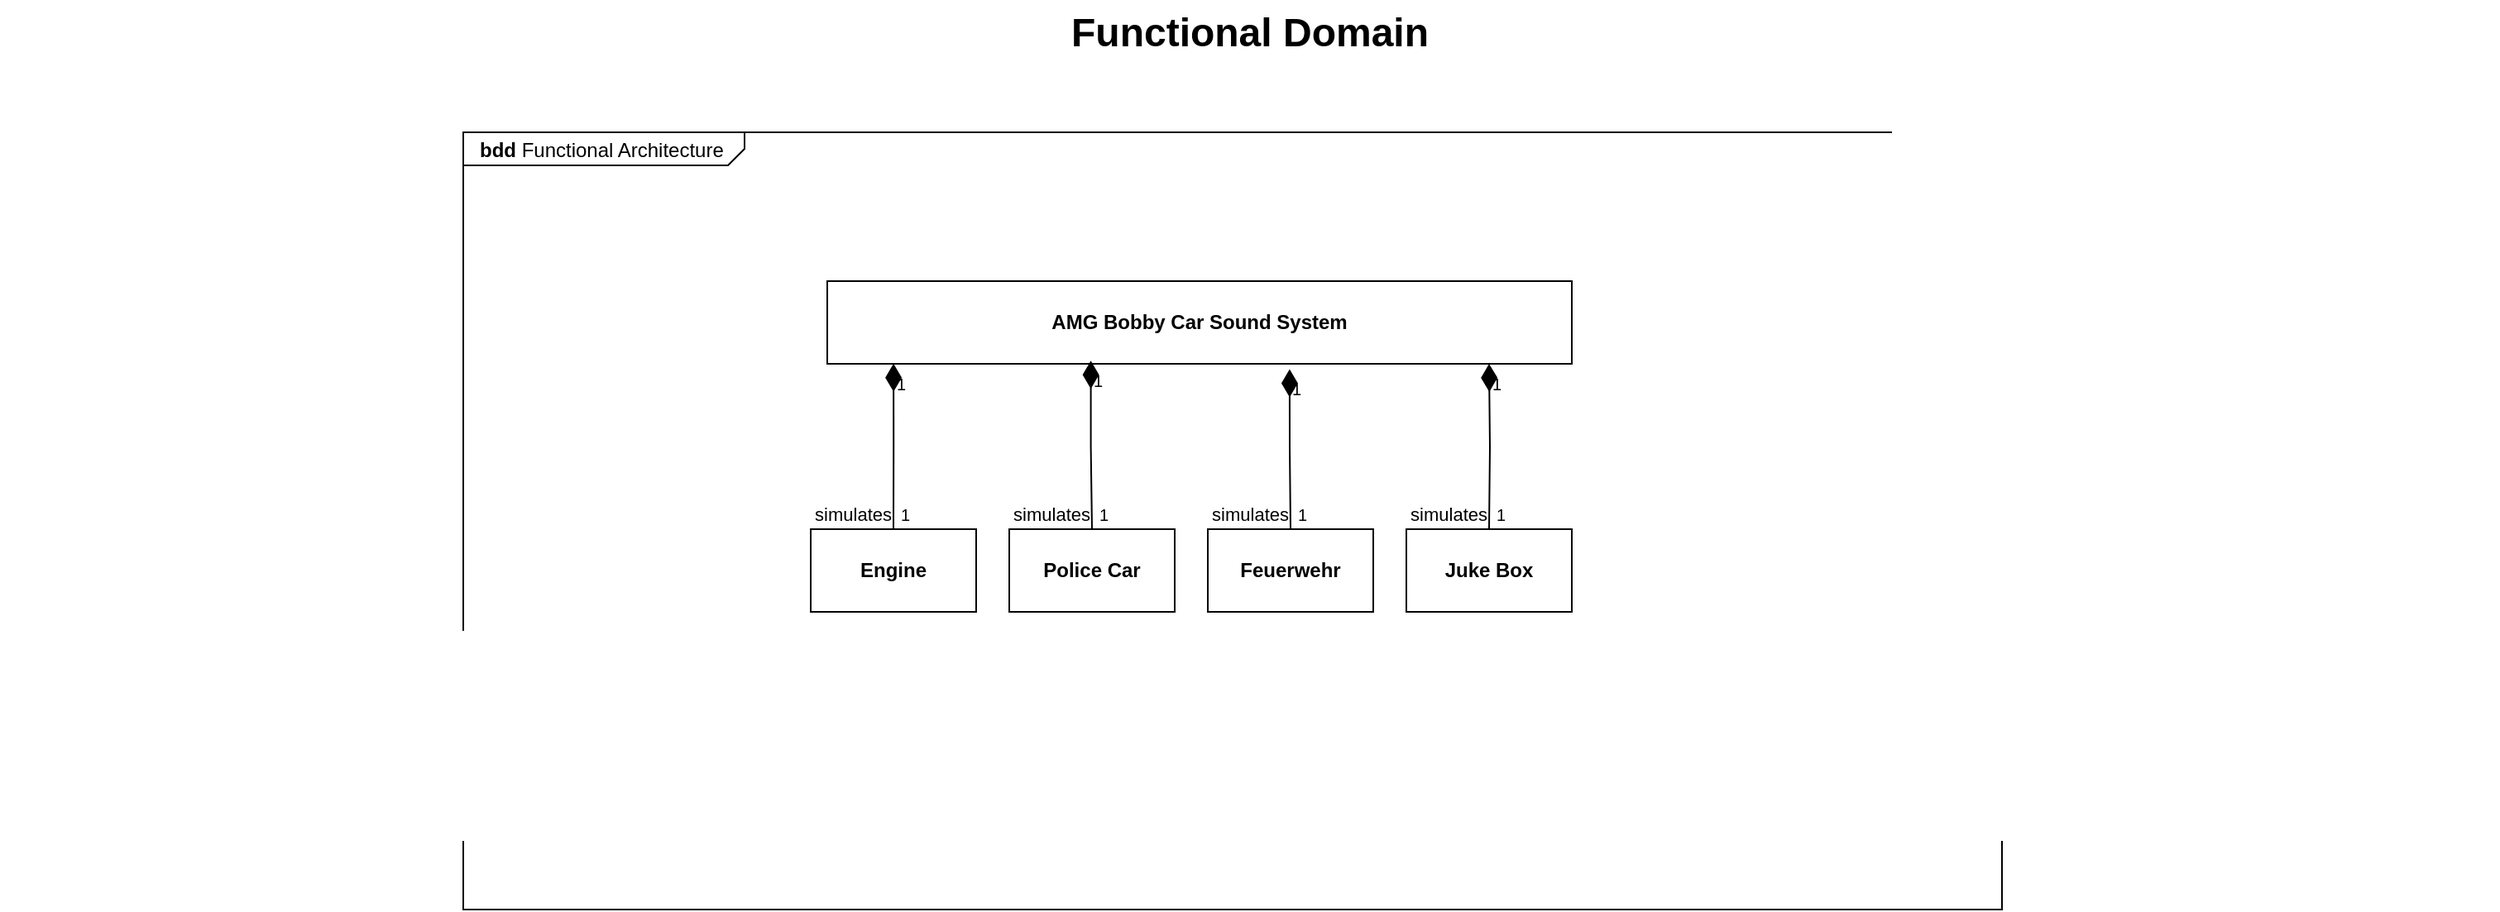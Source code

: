 <mxfile version="22.1.21" type="github">
  <diagram name="Page-1" id="929967ad-93f9-6ef4-fab6-5d389245f69c">
    <mxGraphModel dx="2058" dy="1097" grid="1" gridSize="10" guides="1" tooltips="1" connect="1" arrows="1" fold="1" page="1" pageScale="1.5" pageWidth="1169" pageHeight="826" background="none" math="0" shadow="0">
      <root>
        <mxCell id="0" style=";html=1;" />
        <mxCell id="1" style=";html=1;" parent="0" />
        <mxCell id="1672d66443f91eb5-23" value="Functional Domain" style="text;strokeColor=none;fillColor=none;html=1;fontSize=24;fontStyle=1;verticalAlign=middle;align=center;" parent="1" vertex="1">
          <mxGeometry x="120" y="40" width="1510" height="40" as="geometry" />
        </mxCell>
        <mxCell id="q4jWcIzgWbO0Su68soDs-5" value="&lt;p style=&quot;margin:0px;margin-top:4px;margin-left:10px;text-align:left;&quot;&gt;&lt;b&gt;bdd&lt;/b&gt;&amp;nbsp;Functional Architecture&lt;/p&gt;" style="html=1;shape=mxgraph.sysml.package;labelX=170.86;align=left;spacingLeft=10;overflow=fill;recursiveResize=0;" vertex="1" parent="1">
          <mxGeometry x="400" y="120" width="930" height="470" as="geometry" />
        </mxCell>
        <mxCell id="q4jWcIzgWbO0Su68soDs-6" value="AMG Bobby Car Sound System" style="strokeColor=inherit;fillColor=inherit;gradientColor=inherit;shape=rect;fontStyle=1;html=1;whiteSpace=wrap;align=center;" vertex="1" parent="q4jWcIzgWbO0Su68soDs-5">
          <mxGeometry x="220" y="90" width="450" height="50" as="geometry" />
        </mxCell>
        <mxCell id="q4jWcIzgWbO0Su68soDs-7" value="Engine" style="strokeColor=inherit;fillColor=inherit;gradientColor=inherit;shape=rect;fontStyle=1;html=1;whiteSpace=wrap;align=center;" vertex="1" parent="q4jWcIzgWbO0Su68soDs-5">
          <mxGeometry x="210" y="240" width="100" height="50" as="geometry" />
        </mxCell>
        <mxCell id="q4jWcIzgWbO0Su68soDs-8" value="simulates" style="strokeColor=inherit;fillColor=inherit;gradientColor=inherit;align=right;html=1;verticalAlign=bottom;endArrow=none;startArrow=diamondThin;startSize=14;startFill=1;edgeStyle=orthogonalEdgeStyle;endFill=0;labelBackgroundColor=none;rounded=0;exitX=0.089;exitY=0.997;exitDx=0;exitDy=0;exitPerimeter=0;" edge="1" parent="q4jWcIzgWbO0Su68soDs-5" source="q4jWcIzgWbO0Su68soDs-6" target="q4jWcIzgWbO0Su68soDs-7">
          <mxGeometry x="1" relative="1" as="geometry" />
        </mxCell>
        <mxCell id="q4jWcIzgWbO0Su68soDs-9" value="1" style="resizable=0;html=1;align=left;verticalAlign=top;labelBackgroundColor=none;fontSize=10" connectable="0" vertex="1" parent="q4jWcIzgWbO0Su68soDs-8">
          <mxGeometry x="-1" relative="1" as="geometry" />
        </mxCell>
        <mxCell id="q4jWcIzgWbO0Su68soDs-10" value="1" style="resizable=0;html=1;align=right;verticalAlign=top;labelBackgroundColor=none;fontSize=10" connectable="0" vertex="1" parent="q4jWcIzgWbO0Su68soDs-8">
          <mxGeometry x="1" relative="1" as="geometry">
            <mxPoint x="10" y="-21" as="offset" />
          </mxGeometry>
        </mxCell>
        <mxCell id="q4jWcIzgWbO0Su68soDs-12" value="Police Car" style="strokeColor=inherit;fillColor=inherit;gradientColor=inherit;shape=rect;fontStyle=1;html=1;whiteSpace=wrap;align=center;" vertex="1" parent="q4jWcIzgWbO0Su68soDs-5">
          <mxGeometry x="330" y="240" width="100" height="50" as="geometry" />
        </mxCell>
        <mxCell id="q4jWcIzgWbO0Su68soDs-13" value="simulates" style="strokeColor=inherit;fillColor=inherit;gradientColor=inherit;align=right;html=1;verticalAlign=bottom;endArrow=none;startArrow=diamondThin;startSize=14;startFill=1;edgeStyle=orthogonalEdgeStyle;endFill=0;labelBackgroundColor=none;rounded=0;exitX=0.354;exitY=0.963;exitDx=0;exitDy=0;exitPerimeter=0;" edge="1" parent="q4jWcIzgWbO0Su68soDs-5" source="q4jWcIzgWbO0Su68soDs-6" target="q4jWcIzgWbO0Su68soDs-12">
          <mxGeometry x="1" relative="1" as="geometry">
            <mxPoint x="440" y="125" as="sourcePoint" />
            <mxPoint x="270" y="250" as="targetPoint" />
          </mxGeometry>
        </mxCell>
        <mxCell id="q4jWcIzgWbO0Su68soDs-14" value="1" style="resizable=0;html=1;align=left;verticalAlign=top;labelBackgroundColor=none;fontSize=10" connectable="0" vertex="1" parent="q4jWcIzgWbO0Su68soDs-13">
          <mxGeometry x="-1" relative="1" as="geometry" />
        </mxCell>
        <mxCell id="q4jWcIzgWbO0Su68soDs-15" value="1" style="resizable=0;html=1;align=right;verticalAlign=top;labelBackgroundColor=none;fontSize=10" connectable="0" vertex="1" parent="q4jWcIzgWbO0Su68soDs-13">
          <mxGeometry x="1" relative="1" as="geometry">
            <mxPoint x="10" y="-21" as="offset" />
          </mxGeometry>
        </mxCell>
        <mxCell id="q4jWcIzgWbO0Su68soDs-16" value="Feuerwehr" style="strokeColor=inherit;fillColor=inherit;gradientColor=inherit;shape=rect;fontStyle=1;html=1;whiteSpace=wrap;align=center;" vertex="1" parent="q4jWcIzgWbO0Su68soDs-5">
          <mxGeometry x="450" y="240" width="100" height="50" as="geometry" />
        </mxCell>
        <mxCell id="q4jWcIzgWbO0Su68soDs-17" value="simulates" style="strokeColor=inherit;fillColor=inherit;gradientColor=inherit;align=right;html=1;verticalAlign=bottom;endArrow=none;startArrow=diamondThin;startSize=14;startFill=1;edgeStyle=orthogonalEdgeStyle;endFill=0;labelBackgroundColor=none;rounded=0;exitX=0.621;exitY=1.066;exitDx=0;exitDy=0;exitPerimeter=0;" edge="1" parent="q4jWcIzgWbO0Su68soDs-5" target="q4jWcIzgWbO0Su68soDs-16" source="q4jWcIzgWbO0Su68soDs-6">
          <mxGeometry x="1" relative="1" as="geometry">
            <mxPoint x="622" y="140" as="sourcePoint" />
            <mxPoint x="412" y="250" as="targetPoint" />
          </mxGeometry>
        </mxCell>
        <mxCell id="q4jWcIzgWbO0Su68soDs-18" value="1" style="resizable=0;html=1;align=left;verticalAlign=top;labelBackgroundColor=none;fontSize=10" connectable="0" vertex="1" parent="q4jWcIzgWbO0Su68soDs-17">
          <mxGeometry x="-1" relative="1" as="geometry" />
        </mxCell>
        <mxCell id="q4jWcIzgWbO0Su68soDs-19" value="1" style="resizable=0;html=1;align=right;verticalAlign=top;labelBackgroundColor=none;fontSize=10" connectable="0" vertex="1" parent="q4jWcIzgWbO0Su68soDs-17">
          <mxGeometry x="1" relative="1" as="geometry">
            <mxPoint x="10" y="-21" as="offset" />
          </mxGeometry>
        </mxCell>
        <mxCell id="q4jWcIzgWbO0Su68soDs-20" value="Juke Box" style="strokeColor=inherit;fillColor=inherit;gradientColor=inherit;shape=rect;fontStyle=1;html=1;whiteSpace=wrap;align=center;" vertex="1" parent="q4jWcIzgWbO0Su68soDs-5">
          <mxGeometry x="570" y="240" width="100" height="50" as="geometry" />
        </mxCell>
        <mxCell id="q4jWcIzgWbO0Su68soDs-21" value="simulates" style="strokeColor=inherit;fillColor=inherit;gradientColor=inherit;align=right;html=1;verticalAlign=bottom;endArrow=none;startArrow=diamondThin;startSize=14;startFill=1;edgeStyle=orthogonalEdgeStyle;endFill=0;labelBackgroundColor=none;rounded=0;" edge="1" parent="q4jWcIzgWbO0Su68soDs-5" target="q4jWcIzgWbO0Su68soDs-20">
          <mxGeometry x="1" relative="1" as="geometry">
            <mxPoint x="620" y="140" as="sourcePoint" />
            <mxPoint x="529" y="250" as="targetPoint" />
          </mxGeometry>
        </mxCell>
        <mxCell id="q4jWcIzgWbO0Su68soDs-22" value="1" style="resizable=0;html=1;align=left;verticalAlign=top;labelBackgroundColor=none;fontSize=10" connectable="0" vertex="1" parent="q4jWcIzgWbO0Su68soDs-21">
          <mxGeometry x="-1" relative="1" as="geometry" />
        </mxCell>
        <mxCell id="q4jWcIzgWbO0Su68soDs-23" value="1" style="resizable=0;html=1;align=right;verticalAlign=top;labelBackgroundColor=none;fontSize=10" connectable="0" vertex="1" parent="q4jWcIzgWbO0Su68soDs-21">
          <mxGeometry x="1" relative="1" as="geometry">
            <mxPoint x="10" y="-21" as="offset" />
          </mxGeometry>
        </mxCell>
      </root>
    </mxGraphModel>
  </diagram>
</mxfile>
